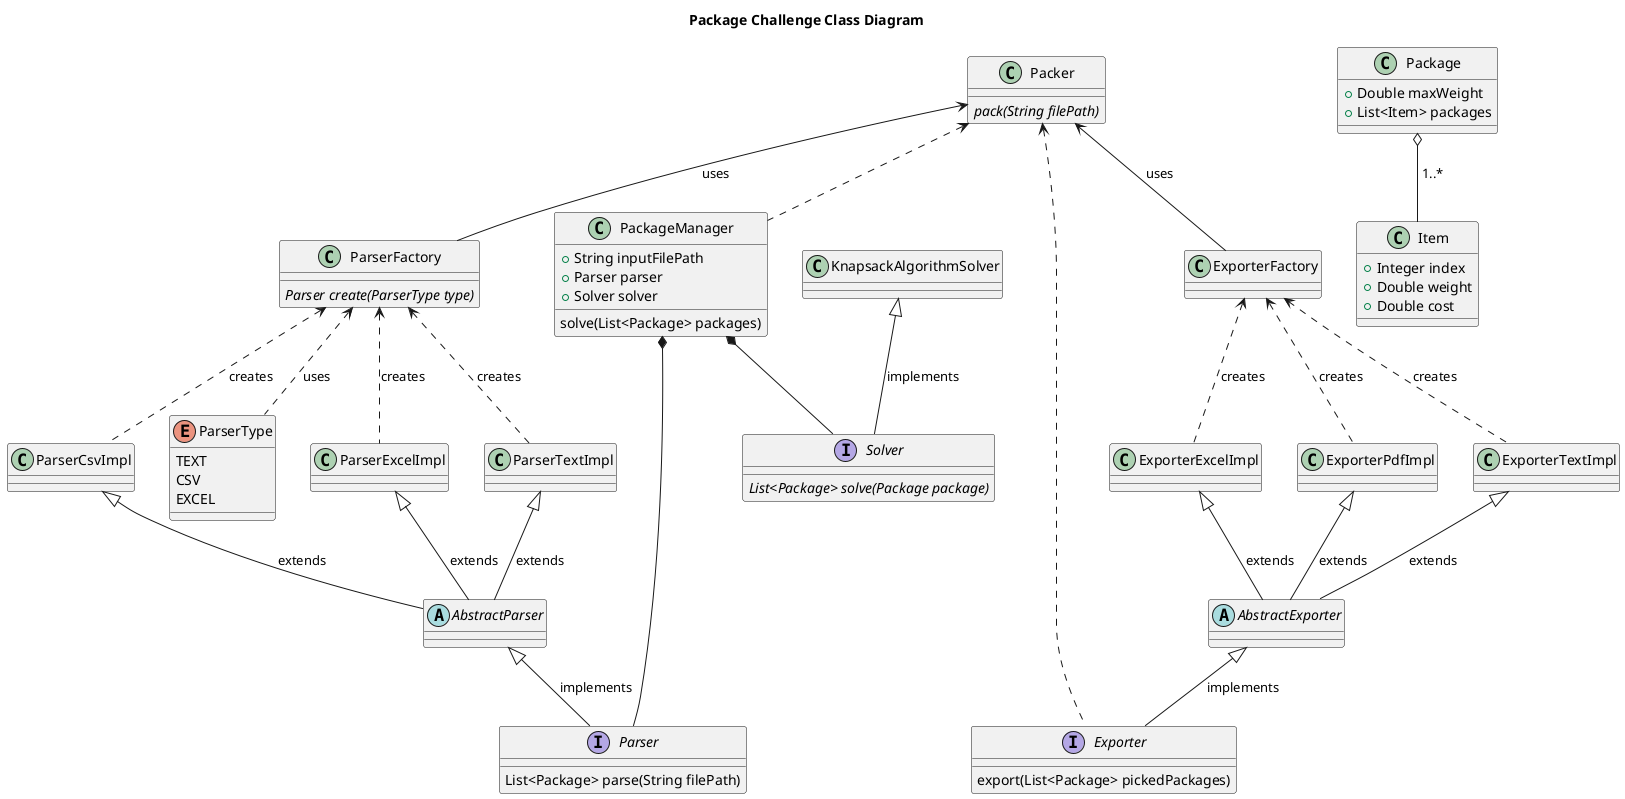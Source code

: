 @startuml

title Package Challenge Class Diagram

class Packer {
    {abstract} pack(String filePath)
}

class PackageManager{
    +String inputFilePath
    +Parser parser
    +Solver solver

    solve(List<Package> packages)
}

Interface Solver {
    {abstract} List<Package> solve(Package package)
}

class KnapsackAlgorithmSolver
KnapsackAlgorithmSolver <|-- Solver : implements

'Begin: Parser factory method

Interface Parser {
    List<Package> parse(String filePath)
}

Enum ParserType {
    TEXT
    CSV
    EXCEL
}

class ParserFactory {
    {abstract} Parser create(ParserType type)
}

abstract class AbstractParser
class ParserTextImpl
class ParserCsvImpl
class ParserExcelImpl

AbstractParser <|-- Parser : implements
ParserTextImpl <|-- AbstractParser : extends
ParserCsvImpl <|-- AbstractParser : extends
ParserExcelImpl <|-- AbstractParser : extends

Packer <-- ParserFactory : uses
ParserFactory <.. ParserType : uses
ParserFactory <.. ParserTextImpl : creates
ParserFactory <.. ParserCsvImpl : creates
ParserFactory <.. ParserExcelImpl : creates

'End: Parser factory method

'Begin: Exporter factory method

Interface Exporter {
    export(List<Package> pickedPackages)
}

abstract class AbstractExporter
class ExporterTextImpl
class ExporterExcelImpl
class ExporterPdfImpl

class ExporterFactory

'relationship

AbstractExporter <|-- Exporter : implements
ExporterTextImpl <|-- AbstractExporter : extends
ExporterExcelImpl <|-- AbstractExporter : extends
ExporterPdfImpl <|-- AbstractExporter : extends

ExporterFactory <.. ExporterTextImpl: creates
ExporterFactory <.. ExporterExcelImpl: creates
ExporterFactory <.. ExporterPdfImpl: creates

Packer <-- ExporterFactory : uses

'End: Exporter factor method

class Package {
    +Double maxWeight
    +List<Item> packages
}

class Item {
    +Integer index
    +Double weight
    +Double cost
}


Packer <.. PackageManager
Packer <.. Exporter

PackageManager *-- Parser
PackageManager *-- Solver


Package o-- Item : " 1..*"

@enduml